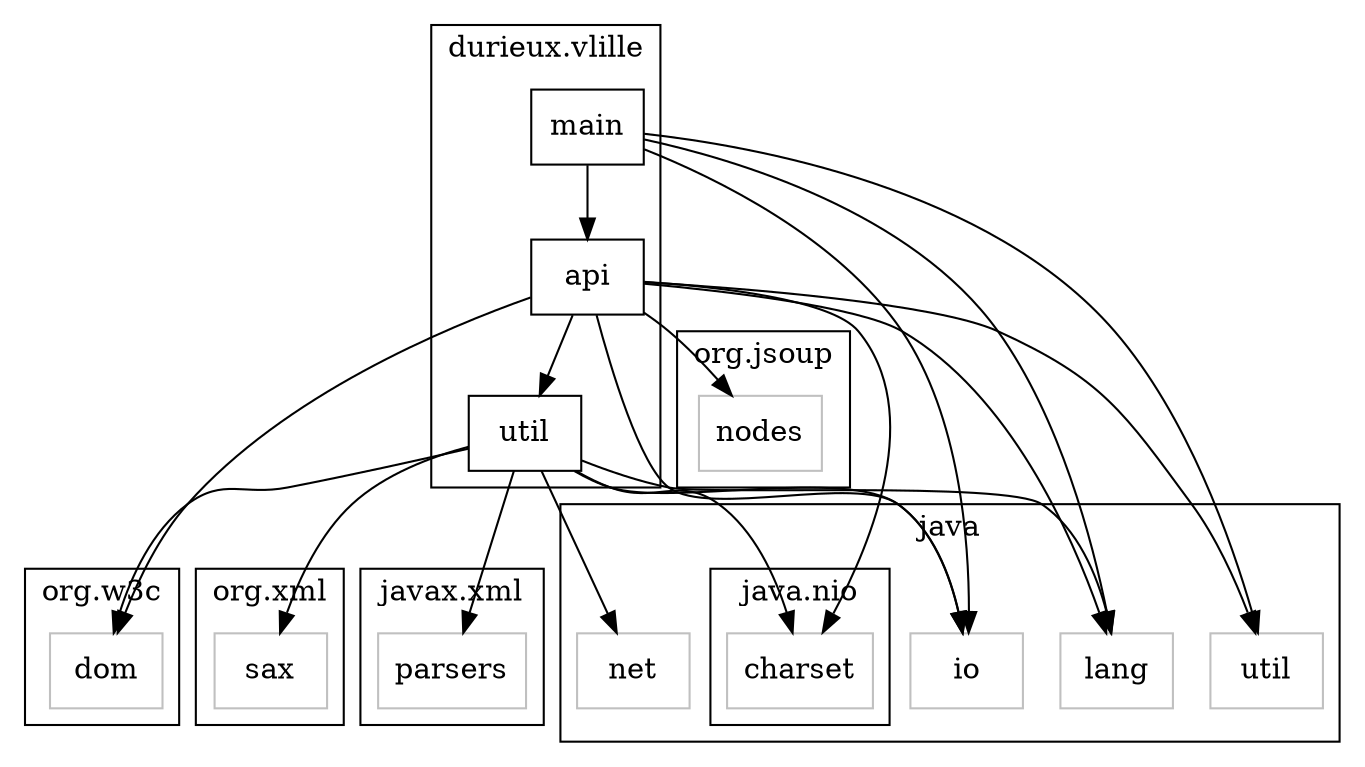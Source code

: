 digraph G {
	node [shape=box]; compound=true; ratio=fill;
	"java.util" [color=grey];
	"java.net" [color=grey];
	"javax.xml.parsers" [color=grey];
	"durieux.vlille.util" -> "java.lang";
	"durieux.vlille.util" -> "java.nio.charset";
	"durieux.vlille.util" -> "java.net";
	"durieux.vlille.util" -> "javax.xml.parsers";
	"durieux.vlille.util" -> "java.io";
	"durieux.vlille.util" -> "org.xml.sax";
	"durieux.vlille.util" -> "org.w3c.dom";
	"org.w3c.dom" [color=grey];
	"org.xml.sax" [color=grey];
	"java.nio.charset" [color=grey];
	"java.io" [color=grey];
	"durieux.vlille.api" -> "java.lang";
	"durieux.vlille.api" -> "org.w3c.dom";
	"durieux.vlille.api" -> "java.util";
	"durieux.vlille.api" -> "java.nio.charset";
	"durieux.vlille.api" -> "durieux.vlille.util";
	"durieux.vlille.api" -> "org.jsoup.nodes";
	"durieux.vlille.api" -> "java.io";
	"org.jsoup.nodes" [color=grey];
	"java.lang" [color=grey];
	"durieux.vlille.main" -> "java.lang";
	"durieux.vlille.main" -> "durieux.vlille.api";
	"durieux.vlille.main" -> "java.util";
	"durieux.vlille.main" -> "java.io";
	subgraph cluster0 { 
		rankdir=LR;label="java";
		"java.util" [label="util"]
		"java.net" [label="net"]
	subgraph cluster1 { 
		rankdir=LR;label="java.nio";
		"java.nio.charset" [label="charset"]
	};
		"java.io" [label="io"]
		"java.lang" [label="lang"]
	};
	subgraph cluster2 { 
		rankdir=LR;label="javax.xml";
		"javax.xml.parsers" [label="parsers"]
	};
	subgraph cluster3 { 
		rankdir=LR;label="durieux.vlille";
		"durieux.vlille.util" [label="util"]
		"durieux.vlille.api" [label="api"]
		"durieux.vlille.main" [label="main"]
	};
	subgraph cluster4 { 
		rankdir=LR;label="org.w3c";
		"org.w3c.dom" [label="dom"]
	};
	subgraph cluster5 { 
		rankdir=LR;label="org.xml";
		"org.xml.sax" [label="sax"]
	};
	subgraph cluster6 { 
		rankdir=LR;label="org.jsoup";
		"org.jsoup.nodes" [label="nodes"]
	};
}

